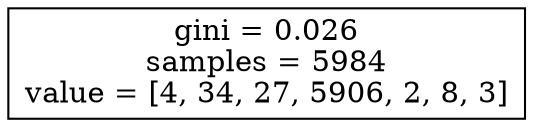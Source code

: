 digraph Tree {
node [shape=box] ;
0 [label="gini = 0.026\nsamples = 5984\nvalue = [4, 34, 27, 5906, 2, 8, 3]"] ;
}